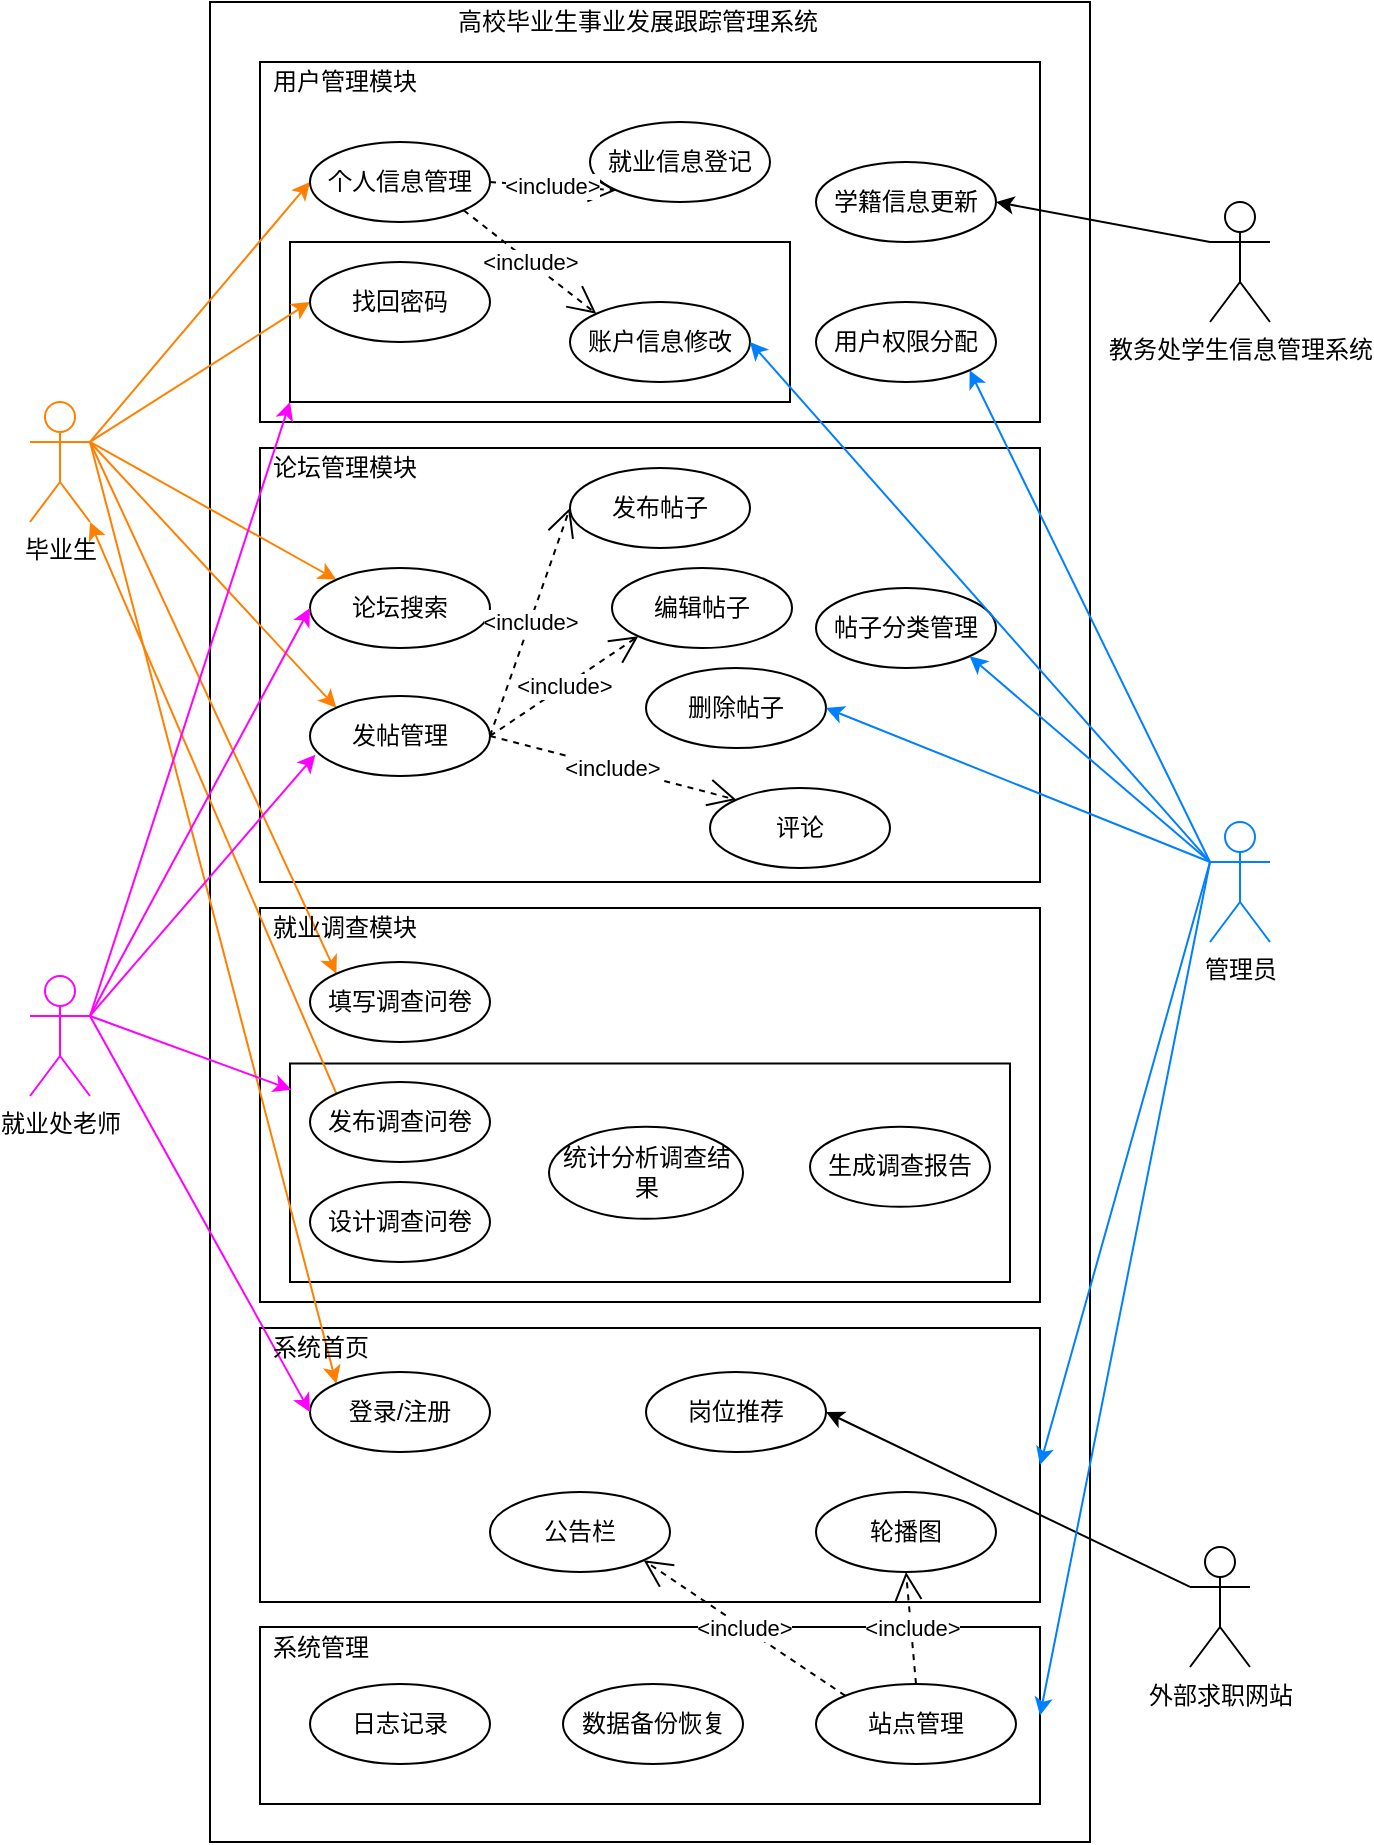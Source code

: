<mxfile version="21.2.1" type="github">
  <diagram name="第 1 页" id="g3KXtieOOxCh1MCoZwCN">
    <mxGraphModel dx="1034" dy="477" grid="1" gridSize="10" guides="1" tooltips="1" connect="1" arrows="1" fold="1" page="1" pageScale="1" pageWidth="827" pageHeight="1169" math="0" shadow="0">
      <root>
        <mxCell id="0" />
        <mxCell id="1" parent="0" />
        <mxCell id="Fnl4j-Bfntc_kPG88lB9-66" value="" style="rounded=0;whiteSpace=wrap;html=1;" vertex="1" parent="1">
          <mxGeometry x="200" y="50" width="440" height="920" as="geometry" />
        </mxCell>
        <mxCell id="Fnl4j-Bfntc_kPG88lB9-27" value="" style="rounded=0;whiteSpace=wrap;html=1;" vertex="1" parent="1">
          <mxGeometry x="225" y="80" width="390" height="180" as="geometry" />
        </mxCell>
        <mxCell id="Fnl4j-Bfntc_kPG88lB9-40" value="" style="rounded=0;whiteSpace=wrap;html=1;" vertex="1" parent="1">
          <mxGeometry x="240" y="170" width="250" height="80" as="geometry" />
        </mxCell>
        <mxCell id="Fnl4j-Bfntc_kPG88lB9-31" value="" style="rounded=0;whiteSpace=wrap;html=1;" vertex="1" parent="1">
          <mxGeometry x="225" y="503" width="390" height="197" as="geometry" />
        </mxCell>
        <mxCell id="Fnl4j-Bfntc_kPG88lB9-37" value="" style="rounded=0;whiteSpace=wrap;html=1;" vertex="1" parent="1">
          <mxGeometry x="240" y="580.75" width="360" height="109.25" as="geometry" />
        </mxCell>
        <mxCell id="Fnl4j-Bfntc_kPG88lB9-35" value="" style="rounded=0;whiteSpace=wrap;html=1;" vertex="1" parent="1">
          <mxGeometry x="225" y="862.5" width="390" height="88.5" as="geometry" />
        </mxCell>
        <mxCell id="Fnl4j-Bfntc_kPG88lB9-33" value="" style="rounded=0;whiteSpace=wrap;html=1;" vertex="1" parent="1">
          <mxGeometry x="225" y="713" width="390" height="137" as="geometry" />
        </mxCell>
        <mxCell id="Fnl4j-Bfntc_kPG88lB9-29" value="" style="rounded=0;whiteSpace=wrap;html=1;" vertex="1" parent="1">
          <mxGeometry x="225" y="273" width="390" height="217" as="geometry" />
        </mxCell>
        <mxCell id="Fnl4j-Bfntc_kPG88lB9-45" style="rounded=0;orthogonalLoop=1;jettySize=auto;html=1;entryX=0;entryY=0.5;entryDx=0;entryDy=0;exitX=1;exitY=0.333;exitDx=0;exitDy=0;exitPerimeter=0;strokeColor=#FF8000;" edge="1" parent="1" source="UTOsZwBSe-IImrIxmHyV-1" target="UTOsZwBSe-IImrIxmHyV-7">
          <mxGeometry relative="1" as="geometry">
            <mxPoint x="190" y="240" as="sourcePoint" />
          </mxGeometry>
        </mxCell>
        <mxCell id="Fnl4j-Bfntc_kPG88lB9-46" style="rounded=0;orthogonalLoop=1;jettySize=auto;html=1;exitX=1;exitY=0.333;exitDx=0;exitDy=0;exitPerimeter=0;entryX=0;entryY=0;entryDx=0;entryDy=0;strokeColor=#FF8000;" edge="1" parent="1" source="UTOsZwBSe-IImrIxmHyV-1" target="Fnl4j-Bfntc_kPG88lB9-9">
          <mxGeometry relative="1" as="geometry" />
        </mxCell>
        <mxCell id="Fnl4j-Bfntc_kPG88lB9-47" style="rounded=0;orthogonalLoop=1;jettySize=auto;html=1;exitX=1;exitY=0.333;exitDx=0;exitDy=0;exitPerimeter=0;entryX=0;entryY=0;entryDx=0;entryDy=0;strokeColor=#FF8000;" edge="1" parent="1" source="UTOsZwBSe-IImrIxmHyV-1" target="Fnl4j-Bfntc_kPG88lB9-8">
          <mxGeometry relative="1" as="geometry" />
        </mxCell>
        <mxCell id="Fnl4j-Bfntc_kPG88lB9-48" style="rounded=0;orthogonalLoop=1;jettySize=auto;html=1;exitX=1;exitY=0.333;exitDx=0;exitDy=0;exitPerimeter=0;entryX=0;entryY=0;entryDx=0;entryDy=0;strokeColor=#FF8000;" edge="1" parent="1" source="UTOsZwBSe-IImrIxmHyV-1" target="UTOsZwBSe-IImrIxmHyV-17">
          <mxGeometry relative="1" as="geometry" />
        </mxCell>
        <mxCell id="Fnl4j-Bfntc_kPG88lB9-49" style="rounded=0;orthogonalLoop=1;jettySize=auto;html=1;exitX=1;exitY=0.333;exitDx=0;exitDy=0;exitPerimeter=0;entryX=0;entryY=0;entryDx=0;entryDy=0;strokeColor=#FF8000;" edge="1" parent="1" source="UTOsZwBSe-IImrIxmHyV-1" target="Fnl4j-Bfntc_kPG88lB9-14">
          <mxGeometry relative="1" as="geometry">
            <mxPoint x="120" y="420" as="targetPoint" />
          </mxGeometry>
        </mxCell>
        <mxCell id="Fnl4j-Bfntc_kPG88lB9-51" style="rounded=0;orthogonalLoop=1;jettySize=auto;html=1;exitX=1;exitY=0.333;exitDx=0;exitDy=0;exitPerimeter=0;entryX=0;entryY=0.5;entryDx=0;entryDy=0;strokeColor=#FF8000;" edge="1" parent="1" source="UTOsZwBSe-IImrIxmHyV-1" target="UTOsZwBSe-IImrIxmHyV-6">
          <mxGeometry relative="1" as="geometry" />
        </mxCell>
        <mxCell id="UTOsZwBSe-IImrIxmHyV-1" value="毕业生" style="shape=umlActor;verticalLabelPosition=bottom;verticalAlign=top;html=1;strokeColor=#FF8000;" parent="1" vertex="1">
          <mxGeometry x="110" y="250" width="30" height="60" as="geometry" />
        </mxCell>
        <mxCell id="UTOsZwBSe-IImrIxmHyV-6" value="个人信息管理" style="ellipse;whiteSpace=wrap;html=1;" parent="1" vertex="1">
          <mxGeometry x="250" y="120" width="90" height="40" as="geometry" />
        </mxCell>
        <mxCell id="UTOsZwBSe-IImrIxmHyV-7" value="找回密码" style="ellipse;whiteSpace=wrap;html=1;" parent="1" vertex="1">
          <mxGeometry x="250" y="180" width="90" height="40" as="geometry" />
        </mxCell>
        <mxCell id="UTOsZwBSe-IImrIxmHyV-8" value="用户权限分配" style="ellipse;whiteSpace=wrap;html=1;" parent="1" vertex="1">
          <mxGeometry x="503" y="200" width="90" height="40" as="geometry" />
        </mxCell>
        <mxCell id="UTOsZwBSe-IImrIxmHyV-9" value="帖子分类管理" style="ellipse;whiteSpace=wrap;html=1;" parent="1" vertex="1">
          <mxGeometry x="503" y="343" width="90" height="40" as="geometry" />
        </mxCell>
        <mxCell id="UTOsZwBSe-IImrIxmHyV-10" value="发布帖子" style="ellipse;whiteSpace=wrap;html=1;" parent="1" vertex="1">
          <mxGeometry x="380" y="283" width="90" height="40" as="geometry" />
        </mxCell>
        <mxCell id="UTOsZwBSe-IImrIxmHyV-11" value="编辑帖子" style="ellipse;whiteSpace=wrap;html=1;" parent="1" vertex="1">
          <mxGeometry x="401" y="333" width="90" height="40" as="geometry" />
        </mxCell>
        <mxCell id="UTOsZwBSe-IImrIxmHyV-12" value="删除帖子" style="ellipse;whiteSpace=wrap;html=1;" parent="1" vertex="1">
          <mxGeometry x="418" y="383" width="90" height="40" as="geometry" />
        </mxCell>
        <mxCell id="UTOsZwBSe-IImrIxmHyV-13" value="评论" style="ellipse;whiteSpace=wrap;html=1;" parent="1" vertex="1">
          <mxGeometry x="450" y="443" width="90" height="40" as="geometry" />
        </mxCell>
        <mxCell id="UTOsZwBSe-IImrIxmHyV-15" value="设计调查问卷" style="ellipse;whiteSpace=wrap;html=1;" parent="1" vertex="1">
          <mxGeometry x="250" y="640" width="90" height="40" as="geometry" />
        </mxCell>
        <mxCell id="Fnl4j-Bfntc_kPG88lB9-50" style="rounded=0;orthogonalLoop=1;jettySize=auto;html=1;exitX=0;exitY=0;exitDx=0;exitDy=0;entryX=1;entryY=1;entryDx=0;entryDy=0;entryPerimeter=0;strokeColor=#FF8000;" edge="1" parent="1" source="UTOsZwBSe-IImrIxmHyV-16" target="UTOsZwBSe-IImrIxmHyV-1">
          <mxGeometry relative="1" as="geometry" />
        </mxCell>
        <mxCell id="UTOsZwBSe-IImrIxmHyV-16" value="发布调查问卷" style="ellipse;whiteSpace=wrap;html=1;" parent="1" vertex="1">
          <mxGeometry x="250" y="590" width="90" height="40" as="geometry" />
        </mxCell>
        <mxCell id="UTOsZwBSe-IImrIxmHyV-17" value="填写调查问卷" style="ellipse;whiteSpace=wrap;html=1;" parent="1" vertex="1">
          <mxGeometry x="250" y="530" width="90" height="40" as="geometry" />
        </mxCell>
        <mxCell id="UTOsZwBSe-IImrIxmHyV-18" value="统计分析调查结果" style="ellipse;whiteSpace=wrap;html=1;" parent="1" vertex="1">
          <mxGeometry x="369.5" y="612.38" width="97" height="46" as="geometry" />
        </mxCell>
        <mxCell id="UTOsZwBSe-IImrIxmHyV-19" value="生成调查报告" style="ellipse;whiteSpace=wrap;html=1;" parent="1" vertex="1">
          <mxGeometry x="500" y="612.38" width="90" height="40" as="geometry" />
        </mxCell>
        <mxCell id="UTOsZwBSe-IImrIxmHyV-20" value="站点管理" style="ellipse;whiteSpace=wrap;html=1;" parent="1" vertex="1">
          <mxGeometry x="503" y="891" width="100" height="40" as="geometry" />
        </mxCell>
        <mxCell id="UTOsZwBSe-IImrIxmHyV-21" value="数据备份恢复" style="ellipse;whiteSpace=wrap;html=1;" parent="1" vertex="1">
          <mxGeometry x="376.5" y="891" width="90" height="40" as="geometry" />
        </mxCell>
        <mxCell id="UTOsZwBSe-IImrIxmHyV-22" value="日志记录" style="ellipse;whiteSpace=wrap;html=1;" parent="1" vertex="1">
          <mxGeometry x="250" y="891" width="90" height="40" as="geometry" />
        </mxCell>
        <mxCell id="Fnl4j-Bfntc_kPG88lB9-57" style="rounded=0;orthogonalLoop=1;jettySize=auto;html=1;exitX=0;exitY=0.333;exitDx=0;exitDy=0;exitPerimeter=0;entryX=1;entryY=0.5;entryDx=0;entryDy=0;" edge="1" parent="1" source="UTOsZwBSe-IImrIxmHyV-23" target="Fnl4j-Bfntc_kPG88lB9-1">
          <mxGeometry relative="1" as="geometry" />
        </mxCell>
        <mxCell id="UTOsZwBSe-IImrIxmHyV-23" value="教务处学生信息管理系统" style="shape=umlActor;verticalLabelPosition=bottom;verticalAlign=top;html=1;" parent="1" vertex="1">
          <mxGeometry x="700" y="150" width="30" height="60" as="geometry" />
        </mxCell>
        <mxCell id="UTOsZwBSe-IImrIxmHyV-24" value="岗位推荐" style="ellipse;whiteSpace=wrap;html=1;" parent="1" vertex="1">
          <mxGeometry x="418" y="735" width="90" height="40" as="geometry" />
        </mxCell>
        <mxCell id="UTOsZwBSe-IImrIxmHyV-25" value="公告栏" style="ellipse;whiteSpace=wrap;html=1;" parent="1" vertex="1">
          <mxGeometry x="340" y="795" width="90" height="40" as="geometry" />
        </mxCell>
        <mxCell id="UTOsZwBSe-IImrIxmHyV-26" value="轮播图" style="ellipse;whiteSpace=wrap;html=1;" parent="1" vertex="1">
          <mxGeometry x="503" y="795" width="90" height="40" as="geometry" />
        </mxCell>
        <mxCell id="Fnl4j-Bfntc_kPG88lB9-1" value="&lt;p data-pm-slice=&quot;1 1 [&amp;quot;tiptapChildEditor&amp;quot;,{&amp;quot;id&amp;quot;:&amp;quot;e817d616-326c-4b41-b6dc-7bb358bc09d3&amp;quot;,&amp;quot;shapeId&amp;quot;:&amp;quot;XshJCinQH6B&amp;quot;,&amp;quot;textId&amp;quot;:&amp;quot;TKFUad1yQei&amp;quot;}]&quot;&gt;学籍信息更新&lt;/p&gt;" style="ellipse;whiteSpace=wrap;html=1;" vertex="1" parent="1">
          <mxGeometry x="503" y="130" width="90" height="40" as="geometry" />
        </mxCell>
        <mxCell id="Fnl4j-Bfntc_kPG88lB9-3" value="就业信息登记" style="ellipse;whiteSpace=wrap;html=1;" vertex="1" parent="1">
          <mxGeometry x="390" y="110" width="90" height="40" as="geometry" />
        </mxCell>
        <mxCell id="Fnl4j-Bfntc_kPG88lB9-4" value="&lt;p data-pm-slice=&quot;1 1 [&amp;quot;tiptapChildEditor&amp;quot;,{&amp;quot;id&amp;quot;:&amp;quot;5b331459-5b1a-4e84-ab46-a7ef1c0be3f7&amp;quot;,&amp;quot;shapeId&amp;quot;:&amp;quot;zZ1ZgChu6we&amp;quot;,&amp;quot;textId&amp;quot;:&amp;quot;TKFUad1yQei&amp;quot;}]&quot;&gt;账户信息修改&lt;/p&gt;" style="ellipse;whiteSpace=wrap;html=1;" vertex="1" parent="1">
          <mxGeometry x="380" y="200" width="90" height="40" as="geometry" />
        </mxCell>
        <mxCell id="Fnl4j-Bfntc_kPG88lB9-8" value="发帖管理" style="ellipse;whiteSpace=wrap;html=1;" vertex="1" parent="1">
          <mxGeometry x="250" y="397" width="90" height="40" as="geometry" />
        </mxCell>
        <mxCell id="Fnl4j-Bfntc_kPG88lB9-9" value="论坛搜索" style="ellipse;whiteSpace=wrap;html=1;" vertex="1" parent="1">
          <mxGeometry x="250" y="333" width="90" height="40" as="geometry" />
        </mxCell>
        <mxCell id="Fnl4j-Bfntc_kPG88lB9-10" value="&amp;lt;include&amp;gt;" style="endArrow=open;endSize=12;dashed=1;html=1;rounded=0;exitX=1;exitY=0.5;exitDx=0;exitDy=0;entryX=0;entryY=0.5;entryDx=0;entryDy=0;" edge="1" parent="1" source="Fnl4j-Bfntc_kPG88lB9-8" target="UTOsZwBSe-IImrIxmHyV-10">
          <mxGeometry width="160" relative="1" as="geometry">
            <mxPoint x="335" y="453" as="sourcePoint" />
            <mxPoint x="388" y="519" as="targetPoint" />
            <mxPoint as="offset" />
          </mxGeometry>
        </mxCell>
        <mxCell id="Fnl4j-Bfntc_kPG88lB9-11" value="&amp;lt;include&amp;gt;" style="endArrow=open;endSize=12;dashed=1;html=1;rounded=0;exitX=1;exitY=0.5;exitDx=0;exitDy=0;entryX=0;entryY=1;entryDx=0;entryDy=0;" edge="1" parent="1" source="Fnl4j-Bfntc_kPG88lB9-8" target="UTOsZwBSe-IImrIxmHyV-11">
          <mxGeometry width="160" relative="1" as="geometry">
            <mxPoint x="360" y="173" as="sourcePoint" />
            <mxPoint x="413" y="239" as="targetPoint" />
            <mxPoint as="offset" />
          </mxGeometry>
        </mxCell>
        <mxCell id="Fnl4j-Bfntc_kPG88lB9-13" value="&amp;lt;include&amp;gt;" style="endArrow=open;endSize=12;dashed=1;html=1;rounded=0;exitX=1;exitY=0.5;exitDx=0;exitDy=0;entryX=0;entryY=0;entryDx=0;entryDy=0;" edge="1" parent="1" source="Fnl4j-Bfntc_kPG88lB9-8" target="UTOsZwBSe-IImrIxmHyV-13">
          <mxGeometry width="160" relative="1" as="geometry">
            <mxPoint x="380" y="193" as="sourcePoint" />
            <mxPoint x="433" y="259" as="targetPoint" />
            <mxPoint as="offset" />
          </mxGeometry>
        </mxCell>
        <mxCell id="Fnl4j-Bfntc_kPG88lB9-14" value="登录/注册" style="ellipse;whiteSpace=wrap;html=1;" vertex="1" parent="1">
          <mxGeometry x="250" y="735" width="90" height="40" as="geometry" />
        </mxCell>
        <mxCell id="Fnl4j-Bfntc_kPG88lB9-52" style="rounded=0;orthogonalLoop=1;jettySize=auto;html=1;exitX=1;exitY=0.333;exitDx=0;exitDy=0;exitPerimeter=0;entryX=0;entryY=1;entryDx=0;entryDy=0;strokeColor=#FF00FF;" edge="1" parent="1" source="Fnl4j-Bfntc_kPG88lB9-17" target="Fnl4j-Bfntc_kPG88lB9-40">
          <mxGeometry relative="1" as="geometry" />
        </mxCell>
        <mxCell id="Fnl4j-Bfntc_kPG88lB9-53" style="rounded=0;orthogonalLoop=1;jettySize=auto;html=1;exitX=1;exitY=0.333;exitDx=0;exitDy=0;exitPerimeter=0;entryX=0;entryY=0.5;entryDx=0;entryDy=0;strokeColor=#FF00FF;" edge="1" parent="1" source="Fnl4j-Bfntc_kPG88lB9-17" target="Fnl4j-Bfntc_kPG88lB9-9">
          <mxGeometry relative="1" as="geometry" />
        </mxCell>
        <mxCell id="Fnl4j-Bfntc_kPG88lB9-54" style="rounded=0;orthogonalLoop=1;jettySize=auto;html=1;exitX=1;exitY=0.333;exitDx=0;exitDy=0;exitPerimeter=0;entryX=0.03;entryY=0.733;entryDx=0;entryDy=0;entryPerimeter=0;strokeColor=#FF00FF;" edge="1" parent="1" source="Fnl4j-Bfntc_kPG88lB9-17" target="Fnl4j-Bfntc_kPG88lB9-8">
          <mxGeometry relative="1" as="geometry" />
        </mxCell>
        <mxCell id="Fnl4j-Bfntc_kPG88lB9-55" style="rounded=0;orthogonalLoop=1;jettySize=auto;html=1;exitX=1;exitY=0.333;exitDx=0;exitDy=0;exitPerimeter=0;entryX=0.002;entryY=0.12;entryDx=0;entryDy=0;entryPerimeter=0;strokeColor=#FF00FF;" edge="1" parent="1" source="Fnl4j-Bfntc_kPG88lB9-17" target="Fnl4j-Bfntc_kPG88lB9-37">
          <mxGeometry relative="1" as="geometry" />
        </mxCell>
        <mxCell id="Fnl4j-Bfntc_kPG88lB9-56" style="rounded=0;orthogonalLoop=1;jettySize=auto;html=1;exitX=1;exitY=0.333;exitDx=0;exitDy=0;exitPerimeter=0;entryX=0;entryY=0.5;entryDx=0;entryDy=0;strokeColor=#FF00FF;" edge="1" parent="1" source="Fnl4j-Bfntc_kPG88lB9-17" target="Fnl4j-Bfntc_kPG88lB9-14">
          <mxGeometry relative="1" as="geometry" />
        </mxCell>
        <mxCell id="Fnl4j-Bfntc_kPG88lB9-17" value="就业处老师" style="shape=umlActor;verticalLabelPosition=bottom;verticalAlign=top;html=1;strokeColor=#FF00FF;" vertex="1" parent="1">
          <mxGeometry x="110" y="537" width="30" height="60" as="geometry" />
        </mxCell>
        <mxCell id="Fnl4j-Bfntc_kPG88lB9-59" style="rounded=0;orthogonalLoop=1;jettySize=auto;html=1;exitX=0;exitY=0.333;exitDx=0;exitDy=0;exitPerimeter=0;entryX=1;entryY=0.5;entryDx=0;entryDy=0;" edge="1" parent="1" source="Fnl4j-Bfntc_kPG88lB9-18" target="UTOsZwBSe-IImrIxmHyV-24">
          <mxGeometry relative="1" as="geometry" />
        </mxCell>
        <mxCell id="Fnl4j-Bfntc_kPG88lB9-18" value="外部求职网站" style="shape=umlActor;verticalLabelPosition=bottom;verticalAlign=top;html=1;" vertex="1" parent="1">
          <mxGeometry x="690" y="822.5" width="30" height="60" as="geometry" />
        </mxCell>
        <mxCell id="Fnl4j-Bfntc_kPG88lB9-60" style="rounded=0;orthogonalLoop=1;jettySize=auto;html=1;exitX=0;exitY=0.333;exitDx=0;exitDy=0;exitPerimeter=0;entryX=1;entryY=1;entryDx=0;entryDy=0;strokeColor=#007FFF;" edge="1" parent="1" source="Fnl4j-Bfntc_kPG88lB9-20" target="UTOsZwBSe-IImrIxmHyV-8">
          <mxGeometry relative="1" as="geometry" />
        </mxCell>
        <mxCell id="Fnl4j-Bfntc_kPG88lB9-61" style="rounded=0;orthogonalLoop=1;jettySize=auto;html=1;exitX=0;exitY=0.333;exitDx=0;exitDy=0;exitPerimeter=0;entryX=1;entryY=0.5;entryDx=0;entryDy=0;strokeColor=#007FFF;" edge="1" parent="1" source="Fnl4j-Bfntc_kPG88lB9-20" target="Fnl4j-Bfntc_kPG88lB9-4">
          <mxGeometry relative="1" as="geometry" />
        </mxCell>
        <mxCell id="Fnl4j-Bfntc_kPG88lB9-62" style="rounded=0;orthogonalLoop=1;jettySize=auto;html=1;exitX=0;exitY=0.333;exitDx=0;exitDy=0;exitPerimeter=0;entryX=1;entryY=1;entryDx=0;entryDy=0;strokeColor=#007FFF;" edge="1" parent="1" source="Fnl4j-Bfntc_kPG88lB9-20" target="UTOsZwBSe-IImrIxmHyV-9">
          <mxGeometry relative="1" as="geometry" />
        </mxCell>
        <mxCell id="Fnl4j-Bfntc_kPG88lB9-63" style="rounded=0;orthogonalLoop=1;jettySize=auto;html=1;exitX=0;exitY=0.333;exitDx=0;exitDy=0;exitPerimeter=0;entryX=1;entryY=0.5;entryDx=0;entryDy=0;strokeColor=#007FFF;" edge="1" parent="1" source="Fnl4j-Bfntc_kPG88lB9-20" target="UTOsZwBSe-IImrIxmHyV-12">
          <mxGeometry relative="1" as="geometry" />
        </mxCell>
        <mxCell id="Fnl4j-Bfntc_kPG88lB9-64" style="rounded=0;orthogonalLoop=1;jettySize=auto;html=1;exitX=0;exitY=0.333;exitDx=0;exitDy=0;exitPerimeter=0;entryX=1;entryY=0.5;entryDx=0;entryDy=0;strokeColor=#007FFF;" edge="1" parent="1" source="Fnl4j-Bfntc_kPG88lB9-20" target="Fnl4j-Bfntc_kPG88lB9-33">
          <mxGeometry relative="1" as="geometry" />
        </mxCell>
        <mxCell id="Fnl4j-Bfntc_kPG88lB9-65" style="rounded=0;orthogonalLoop=1;jettySize=auto;html=1;exitX=0;exitY=0.333;exitDx=0;exitDy=0;exitPerimeter=0;entryX=1;entryY=0.5;entryDx=0;entryDy=0;strokeColor=#007FFF;" edge="1" parent="1" source="Fnl4j-Bfntc_kPG88lB9-20" target="Fnl4j-Bfntc_kPG88lB9-35">
          <mxGeometry relative="1" as="geometry" />
        </mxCell>
        <mxCell id="Fnl4j-Bfntc_kPG88lB9-20" value="管理员" style="shape=umlActor;verticalLabelPosition=bottom;verticalAlign=top;html=1;strokeColor=#007FFF;" vertex="1" parent="1">
          <mxGeometry x="700" y="460" width="30" height="60" as="geometry" />
        </mxCell>
        <mxCell id="Fnl4j-Bfntc_kPG88lB9-25" value="高校毕业生事业发展跟踪管理系统" style="text;html=1;strokeColor=none;fillColor=none;align=center;verticalAlign=middle;whiteSpace=wrap;rounded=0;" vertex="1" parent="1">
          <mxGeometry x="319" y="50" width="190" height="20" as="geometry" />
        </mxCell>
        <mxCell id="Fnl4j-Bfntc_kPG88lB9-28" value="用户管理模块" style="text;html=1;strokeColor=none;fillColor=none;align=center;verticalAlign=middle;whiteSpace=wrap;rounded=0;" vertex="1" parent="1">
          <mxGeometry x="225" y="80" width="85" height="20" as="geometry" />
        </mxCell>
        <mxCell id="Fnl4j-Bfntc_kPG88lB9-30" value="论坛管理模块" style="text;html=1;strokeColor=none;fillColor=none;align=center;verticalAlign=middle;whiteSpace=wrap;rounded=0;" vertex="1" parent="1">
          <mxGeometry x="225" y="273" width="85" height="20" as="geometry" />
        </mxCell>
        <mxCell id="Fnl4j-Bfntc_kPG88lB9-32" value="就业调查模块" style="text;html=1;strokeColor=none;fillColor=none;align=center;verticalAlign=middle;whiteSpace=wrap;rounded=0;" vertex="1" parent="1">
          <mxGeometry x="225" y="503" width="85" height="20" as="geometry" />
        </mxCell>
        <mxCell id="Fnl4j-Bfntc_kPG88lB9-34" value="系统首页" style="text;html=1;strokeColor=none;fillColor=none;align=center;verticalAlign=middle;whiteSpace=wrap;rounded=0;" vertex="1" parent="1">
          <mxGeometry x="213" y="713" width="85" height="20" as="geometry" />
        </mxCell>
        <mxCell id="Fnl4j-Bfntc_kPG88lB9-36" value="系统管理" style="text;html=1;strokeColor=none;fillColor=none;align=center;verticalAlign=middle;whiteSpace=wrap;rounded=0;" vertex="1" parent="1">
          <mxGeometry x="213" y="862.5" width="85" height="20" as="geometry" />
        </mxCell>
        <mxCell id="Fnl4j-Bfntc_kPG88lB9-38" value="&amp;lt;include&amp;gt;" style="endArrow=open;endSize=12;dashed=1;html=1;rounded=0;exitX=0.5;exitY=0;exitDx=0;exitDy=0;entryX=0.5;entryY=1;entryDx=0;entryDy=0;" edge="1" parent="1" source="UTOsZwBSe-IImrIxmHyV-20" target="UTOsZwBSe-IImrIxmHyV-26">
          <mxGeometry width="160" relative="1" as="geometry">
            <mxPoint x="580" y="882.5" as="sourcePoint" />
            <mxPoint x="620" y="768.5" as="targetPoint" />
            <mxPoint as="offset" />
          </mxGeometry>
        </mxCell>
        <mxCell id="Fnl4j-Bfntc_kPG88lB9-39" value="&amp;lt;include&amp;gt;" style="endArrow=open;endSize=12;dashed=1;html=1;rounded=0;exitX=0;exitY=0;exitDx=0;exitDy=0;entryX=1;entryY=1;entryDx=0;entryDy=0;" edge="1" parent="1" source="UTOsZwBSe-IImrIxmHyV-20" target="UTOsZwBSe-IImrIxmHyV-25">
          <mxGeometry width="160" relative="1" as="geometry">
            <mxPoint x="563" y="901" as="sourcePoint" />
            <mxPoint x="558" y="845" as="targetPoint" />
            <mxPoint as="offset" />
          </mxGeometry>
        </mxCell>
        <mxCell id="Fnl4j-Bfntc_kPG88lB9-43" value="&amp;lt;include&amp;gt;" style="endArrow=open;endSize=12;dashed=1;html=1;rounded=0;exitX=1;exitY=0.5;exitDx=0;exitDy=0;entryX=0;entryY=1;entryDx=0;entryDy=0;" edge="1" parent="1" source="UTOsZwBSe-IImrIxmHyV-6" target="Fnl4j-Bfntc_kPG88lB9-3">
          <mxGeometry width="160" relative="1" as="geometry">
            <mxPoint x="350" y="427" as="sourcePoint" />
            <mxPoint x="390" y="313" as="targetPoint" />
            <mxPoint as="offset" />
          </mxGeometry>
        </mxCell>
        <mxCell id="Fnl4j-Bfntc_kPG88lB9-44" value="&amp;lt;include&amp;gt;" style="endArrow=open;endSize=12;dashed=1;html=1;rounded=0;exitX=1;exitY=1;exitDx=0;exitDy=0;entryX=0;entryY=0;entryDx=0;entryDy=0;" edge="1" parent="1" source="UTOsZwBSe-IImrIxmHyV-6" target="Fnl4j-Bfntc_kPG88lB9-4">
          <mxGeometry width="160" relative="1" as="geometry">
            <mxPoint x="350" y="150" as="sourcePoint" />
            <mxPoint x="403" y="164" as="targetPoint" />
            <mxPoint as="offset" />
          </mxGeometry>
        </mxCell>
      </root>
    </mxGraphModel>
  </diagram>
</mxfile>
